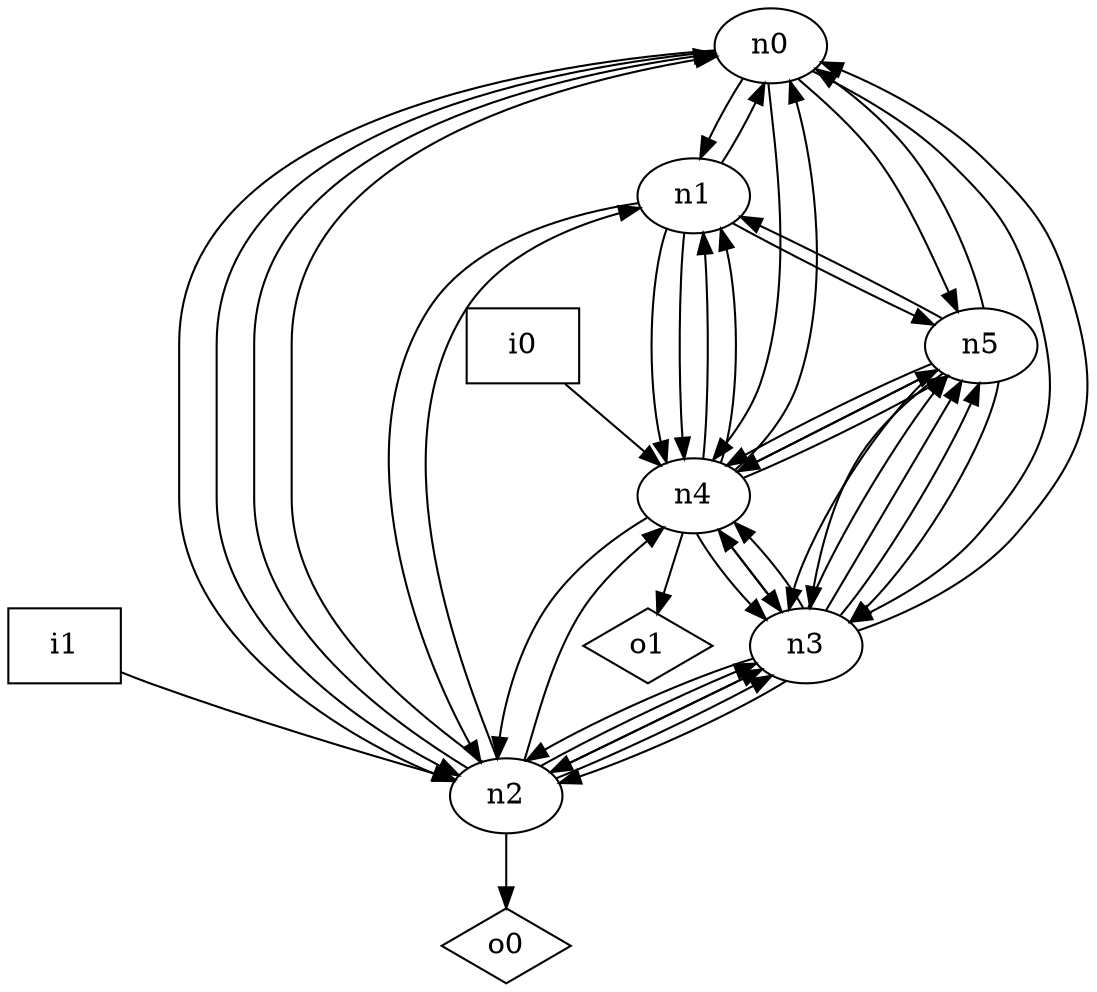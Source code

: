 digraph G {
n0 [label="n0"];
n1 [label="n1"];
n2 [label="n2"];
n3 [label="n3"];
n4 [label="n4"];
n5 [label="n5"];
n6 [label="i0",shape="box"];
n7 [label="i1",shape="box"];
n8 [label="o0",shape="diamond"];
n9 [label="o1",shape="diamond"];
n0 -> n1
n0 -> n2
n0 -> n2
n0 -> n3
n0 -> n4
n0 -> n5
n1 -> n0
n1 -> n2
n1 -> n4
n1 -> n4
n1 -> n5
n2 -> n0
n2 -> n0
n2 -> n1
n2 -> n3
n2 -> n3
n2 -> n3
n2 -> n4
n2 -> n8
n3 -> n0
n3 -> n2
n3 -> n2
n3 -> n2
n3 -> n4
n3 -> n4
n3 -> n5
n3 -> n5
n3 -> n5
n4 -> n0
n4 -> n1
n4 -> n1
n4 -> n2
n4 -> n3
n4 -> n3
n4 -> n5
n4 -> n5
n4 -> n9
n5 -> n0
n5 -> n1
n5 -> n3
n5 -> n3
n5 -> n3
n5 -> n4
n5 -> n4
n6 -> n4
n7 -> n2
}